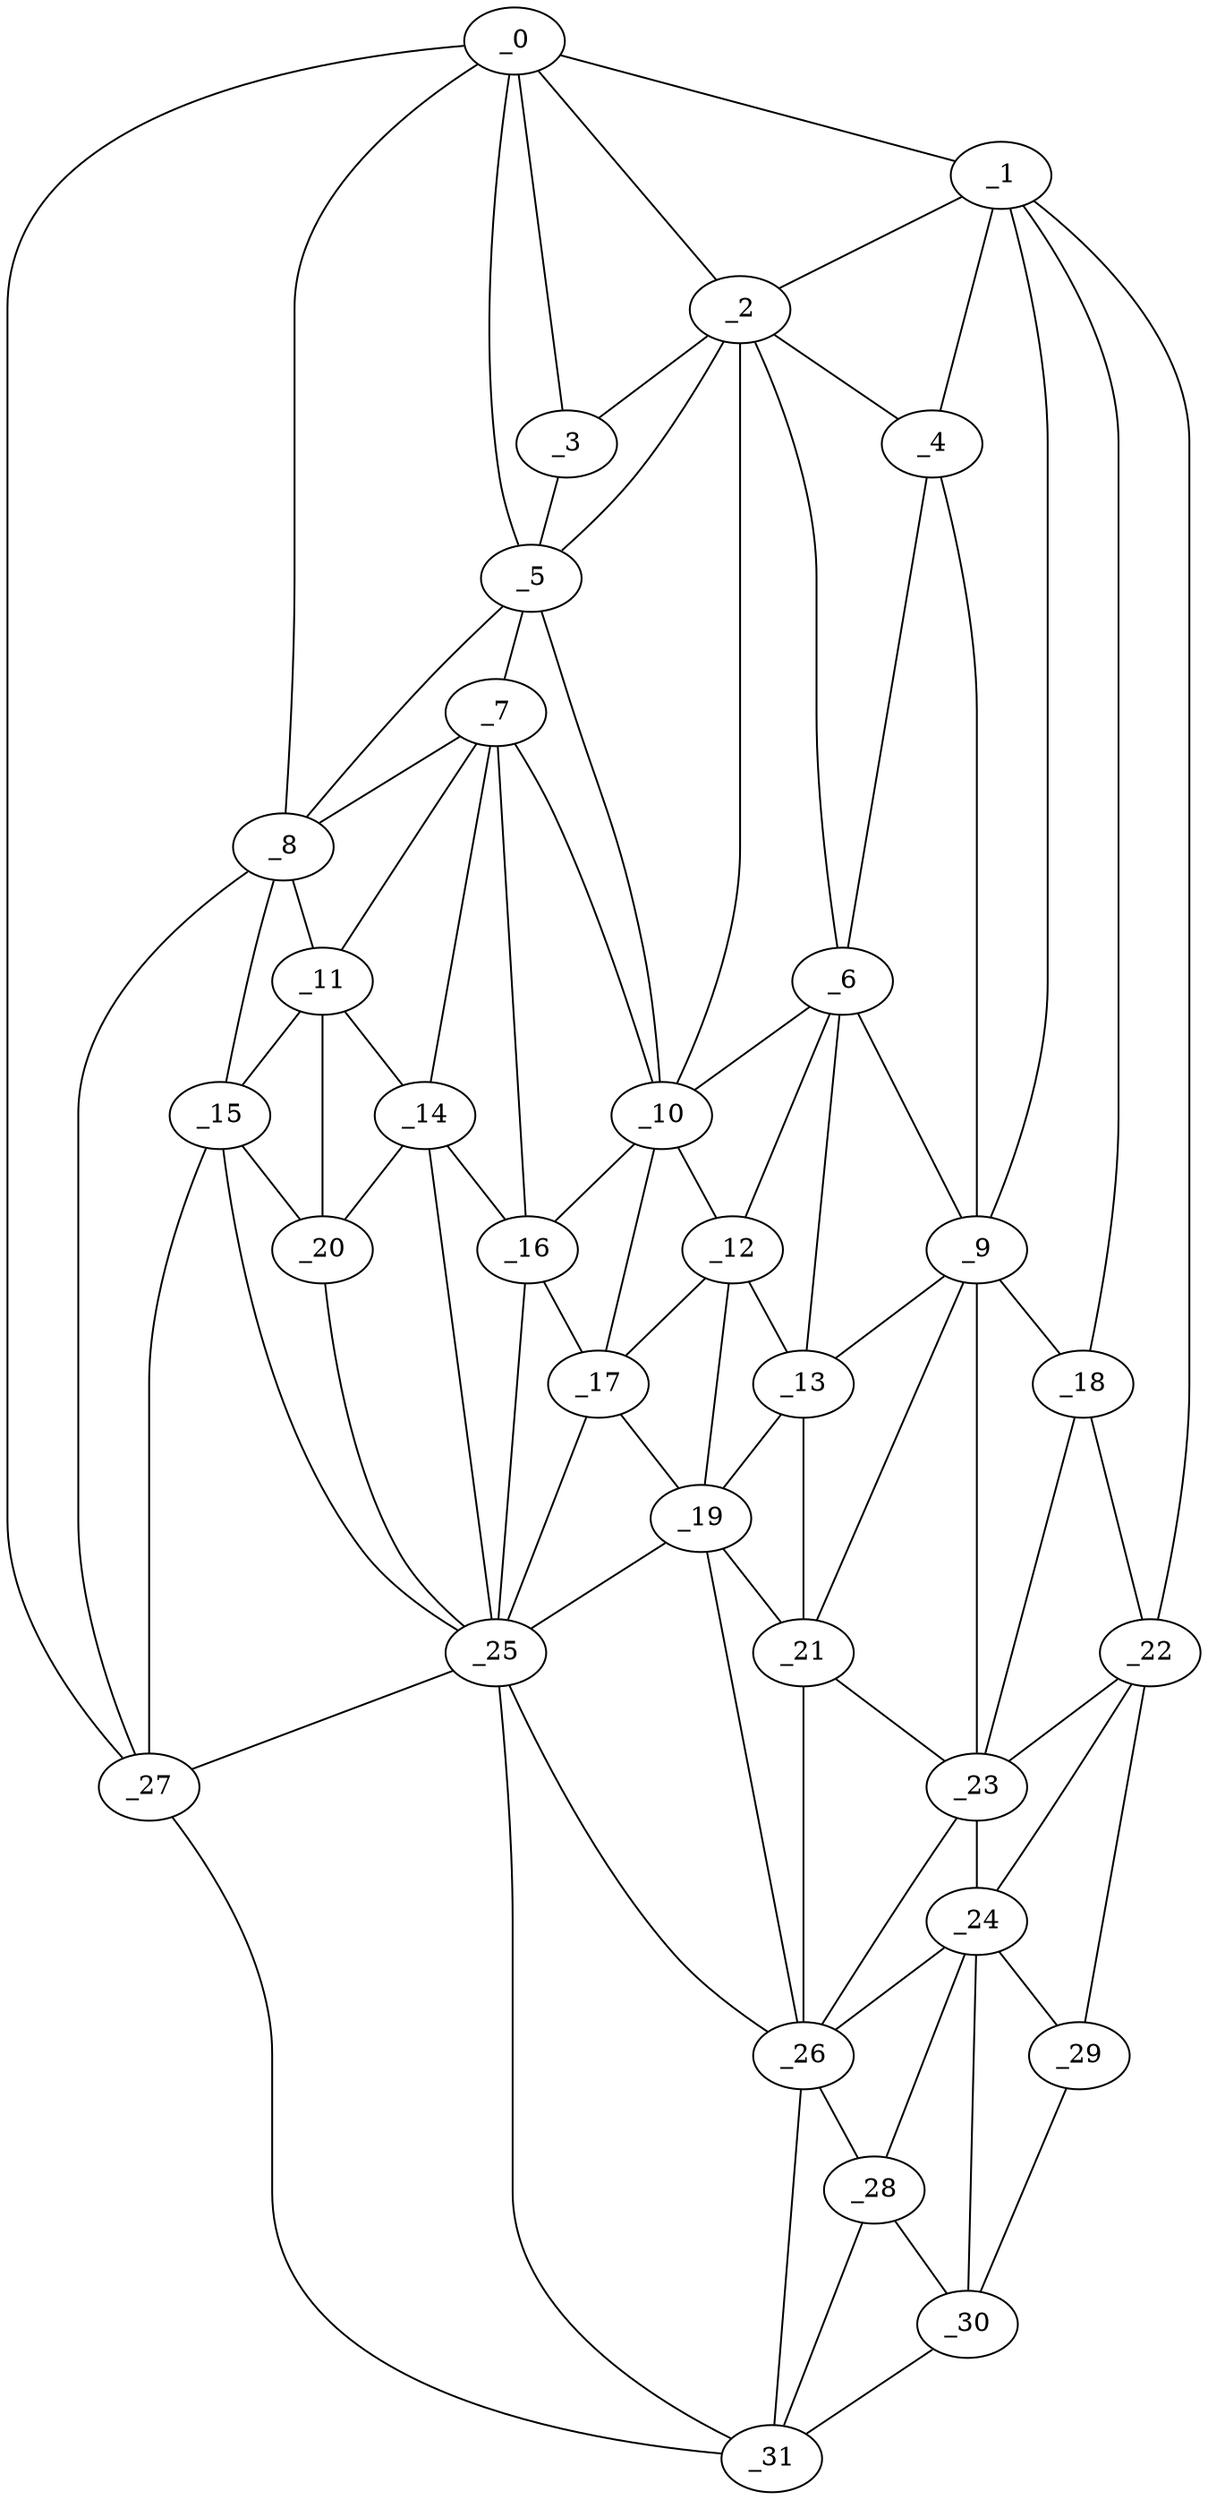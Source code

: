 graph "obj9__30.gxl" {
	_0	 [x=26,
		y=110];
	_1	 [x=27,
		y=26];
	_0 -- _1	 [valence=1];
	_2	 [x=28,
		y=65];
	_0 -- _2	 [valence=2];
	_3	 [x=28,
		y=83];
	_0 -- _3	 [valence=2];
	_5	 [x=41,
		y=83];
	_0 -- _5	 [valence=1];
	_8	 [x=50,
		y=105];
	_0 -- _8	 [valence=1];
	_27	 [x=89,
		y=123];
	_0 -- _27	 [valence=1];
	_1 -- _2	 [valence=2];
	_4	 [x=38,
		y=49];
	_1 -- _4	 [valence=1];
	_9	 [x=51,
		y=39];
	_1 -- _9	 [valence=2];
	_18	 [x=67,
		y=17];
	_1 -- _18	 [valence=1];
	_22	 [x=71,
		y=11];
	_1 -- _22	 [valence=1];
	_2 -- _3	 [valence=1];
	_2 -- _4	 [valence=2];
	_2 -- _5	 [valence=2];
	_6	 [x=46,
		y=57];
	_2 -- _6	 [valence=1];
	_10	 [x=51,
		y=77];
	_2 -- _10	 [valence=1];
	_3 -- _5	 [valence=2];
	_4 -- _6	 [valence=2];
	_4 -- _9	 [valence=1];
	_7	 [x=50,
		y=86];
	_5 -- _7	 [valence=2];
	_5 -- _8	 [valence=2];
	_5 -- _10	 [valence=1];
	_6 -- _9	 [valence=2];
	_6 -- _10	 [valence=2];
	_12	 [x=58,
		y=60];
	_6 -- _12	 [valence=1];
	_13	 [x=59,
		y=52];
	_6 -- _13	 [valence=2];
	_7 -- _8	 [valence=2];
	_7 -- _10	 [valence=2];
	_11	 [x=55,
		y=104];
	_7 -- _11	 [valence=1];
	_14	 [x=62,
		y=88];
	_7 -- _14	 [valence=1];
	_16	 [x=63,
		y=80];
	_7 -- _16	 [valence=2];
	_8 -- _11	 [valence=2];
	_15	 [x=62,
		y=106];
	_8 -- _15	 [valence=1];
	_8 -- _27	 [valence=2];
	_9 -- _13	 [valence=2];
	_9 -- _18	 [valence=1];
	_21	 [x=68,
		y=54];
	_9 -- _21	 [valence=2];
	_23	 [x=74,
		y=19];
	_9 -- _23	 [valence=1];
	_10 -- _12	 [valence=1];
	_10 -- _16	 [valence=1];
	_17	 [x=65,
		y=76];
	_10 -- _17	 [valence=1];
	_11 -- _14	 [valence=2];
	_11 -- _15	 [valence=1];
	_20	 [x=67,
		y=97];
	_11 -- _20	 [valence=1];
	_12 -- _13	 [valence=2];
	_12 -- _17	 [valence=2];
	_19	 [x=67,
		y=60];
	_12 -- _19	 [valence=1];
	_13 -- _19	 [valence=2];
	_13 -- _21	 [valence=1];
	_14 -- _16	 [valence=2];
	_14 -- _20	 [valence=2];
	_25	 [x=81,
		y=95];
	_14 -- _25	 [valence=2];
	_15 -- _20	 [valence=2];
	_15 -- _25	 [valence=1];
	_15 -- _27	 [valence=2];
	_16 -- _17	 [valence=1];
	_16 -- _25	 [valence=1];
	_17 -- _19	 [valence=1];
	_17 -- _25	 [valence=2];
	_18 -- _22	 [valence=2];
	_18 -- _23	 [valence=2];
	_19 -- _21	 [valence=2];
	_19 -- _25	 [valence=2];
	_26	 [x=87,
		y=40];
	_19 -- _26	 [valence=2];
	_20 -- _25	 [valence=1];
	_21 -- _23	 [valence=2];
	_21 -- _26	 [valence=2];
	_22 -- _23	 [valence=1];
	_24	 [x=78,
		y=15];
	_22 -- _24	 [valence=1];
	_29	 [x=101,
		y=12];
	_22 -- _29	 [valence=1];
	_23 -- _24	 [valence=2];
	_23 -- _26	 [valence=2];
	_24 -- _26	 [valence=2];
	_28	 [x=99,
		y=30];
	_24 -- _28	 [valence=2];
	_24 -- _29	 [valence=2];
	_30	 [x=103,
		y=19];
	_24 -- _30	 [valence=1];
	_25 -- _26	 [valence=2];
	_25 -- _27	 [valence=2];
	_31	 [x=103,
		y=112];
	_25 -- _31	 [valence=2];
	_26 -- _28	 [valence=1];
	_26 -- _31	 [valence=2];
	_27 -- _31	 [valence=1];
	_28 -- _30	 [valence=2];
	_28 -- _31	 [valence=1];
	_29 -- _30	 [valence=1];
	_30 -- _31	 [valence=1];
}
